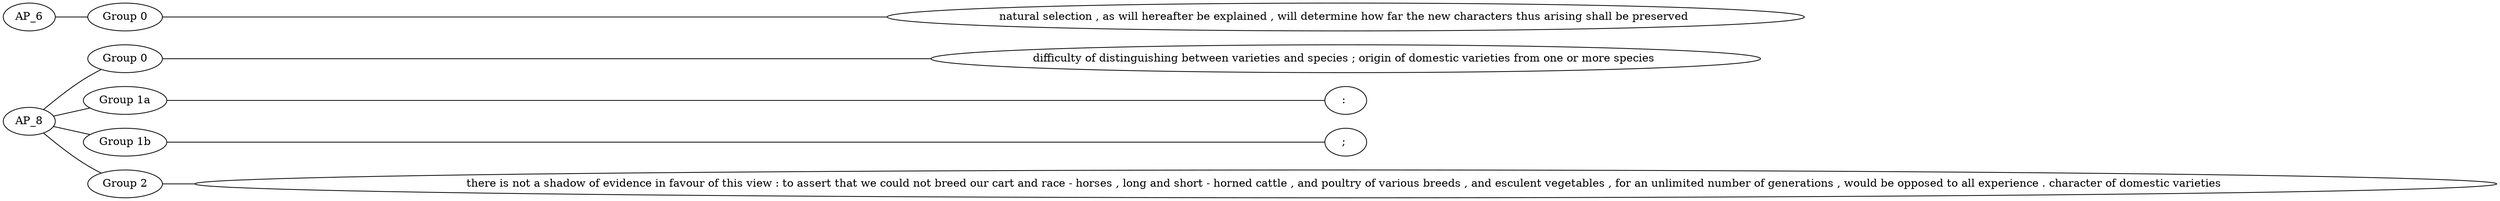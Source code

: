 graph MyGraph {
rankdir = LR
AP_8 -- "AP_8_0"
AP_8 -- "AP_8_1a"
AP_8 -- "AP_8_1b"
AP_8 -- "AP_8_2"
"AP_8_1b"--"; " "AP_8_1a"--": " "AP_8_0"--"difficulty of distinguishing between varieties and species ; origin of domestic varieties from one or more species " "AP_8_2"--"there is not a shadow of evidence in favour of this view : to assert that we could not breed our cart and race - horses , long and short - horned cattle , and poultry of various breeds , and esculent vegetables , for an unlimited number of generations , would be opposed to all experience . character of domestic varieties "
"AP_8_1b" [label="Group 1b"]
"AP_8_1a" [label="Group 1a"]
"AP_8_0" [label="Group 0"]
"AP_8_2" [label="Group 2"]






AP_6 -- "AP_6_0"
"AP_6_0"--"natural selection , as will hereafter be explained , will determine how far the new characters thus arising shall be preserved "
"AP_6_0" [label="Group 0"]



}